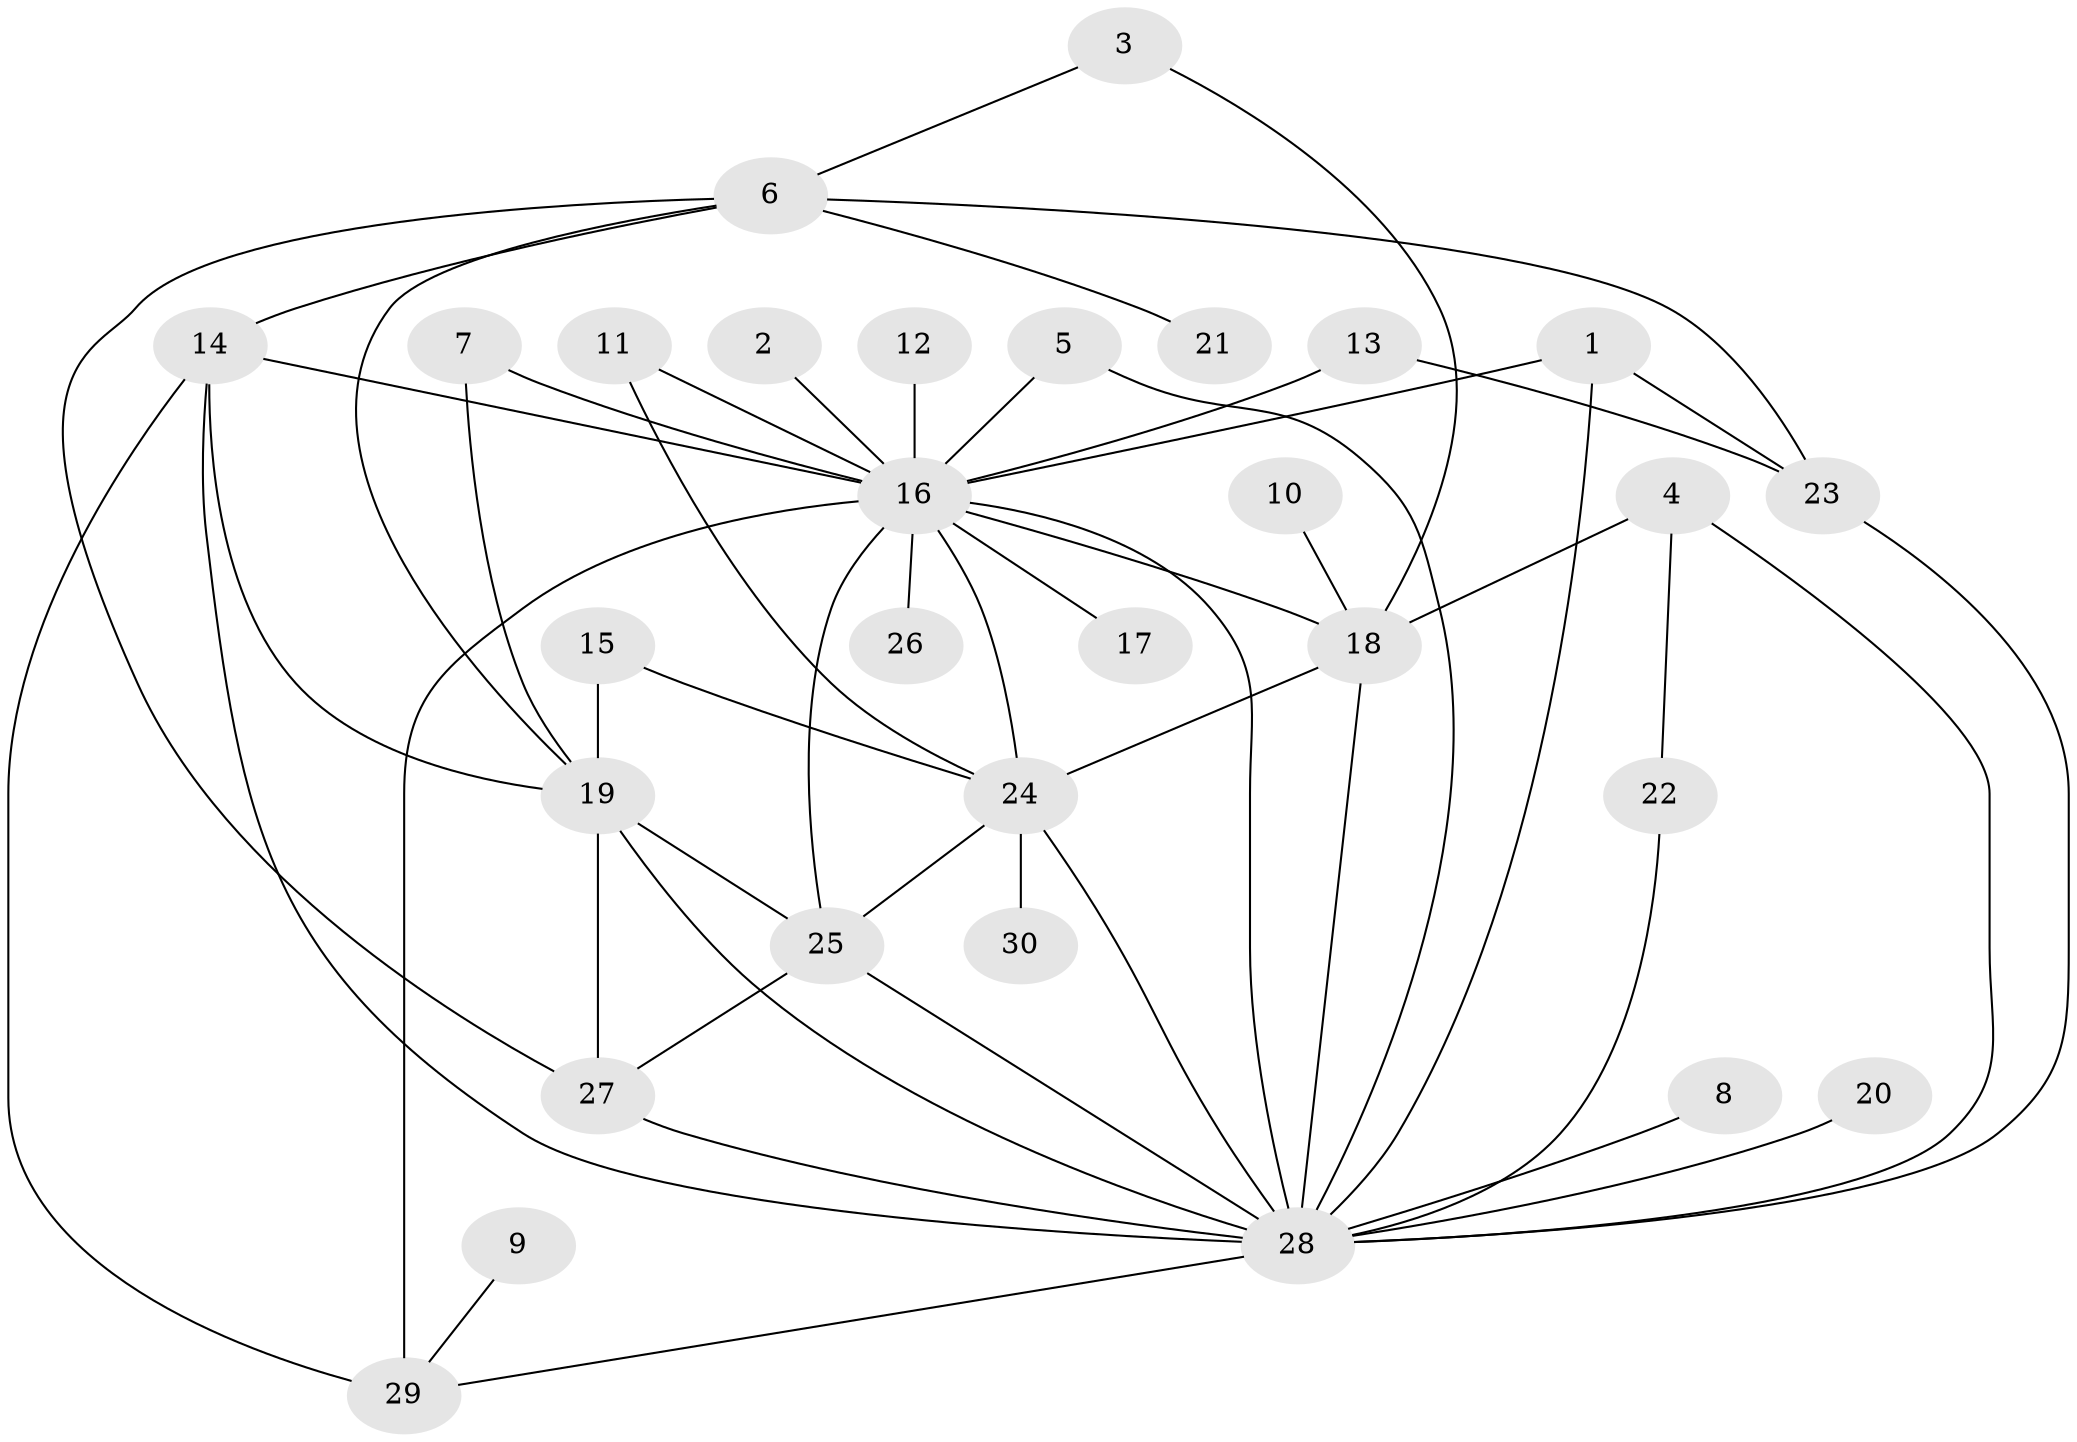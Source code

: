 // original degree distribution, {20: 0.01694915254237288, 11: 0.01694915254237288, 6: 0.05084745762711865, 18: 0.01694915254237288, 3: 0.15254237288135594, 2: 0.2542372881355932, 8: 0.01694915254237288, 4: 0.06779661016949153, 5: 0.05084745762711865, 1: 0.3559322033898305}
// Generated by graph-tools (version 1.1) at 2025/49/03/09/25 03:49:54]
// undirected, 30 vertices, 54 edges
graph export_dot {
graph [start="1"]
  node [color=gray90,style=filled];
  1;
  2;
  3;
  4;
  5;
  6;
  7;
  8;
  9;
  10;
  11;
  12;
  13;
  14;
  15;
  16;
  17;
  18;
  19;
  20;
  21;
  22;
  23;
  24;
  25;
  26;
  27;
  28;
  29;
  30;
  1 -- 16 [weight=1.0];
  1 -- 23 [weight=1.0];
  1 -- 28 [weight=1.0];
  2 -- 16 [weight=1.0];
  3 -- 6 [weight=1.0];
  3 -- 18 [weight=1.0];
  4 -- 18 [weight=1.0];
  4 -- 22 [weight=1.0];
  4 -- 28 [weight=1.0];
  5 -- 16 [weight=1.0];
  5 -- 28 [weight=1.0];
  6 -- 14 [weight=1.0];
  6 -- 19 [weight=1.0];
  6 -- 21 [weight=1.0];
  6 -- 23 [weight=1.0];
  6 -- 27 [weight=1.0];
  7 -- 16 [weight=1.0];
  7 -- 19 [weight=1.0];
  8 -- 28 [weight=1.0];
  9 -- 29 [weight=1.0];
  10 -- 18 [weight=1.0];
  11 -- 16 [weight=1.0];
  11 -- 24 [weight=1.0];
  12 -- 16 [weight=1.0];
  13 -- 16 [weight=1.0];
  13 -- 23 [weight=1.0];
  14 -- 16 [weight=1.0];
  14 -- 19 [weight=1.0];
  14 -- 28 [weight=1.0];
  14 -- 29 [weight=1.0];
  15 -- 19 [weight=1.0];
  15 -- 24 [weight=1.0];
  16 -- 17 [weight=1.0];
  16 -- 18 [weight=1.0];
  16 -- 24 [weight=1.0];
  16 -- 25 [weight=1.0];
  16 -- 26 [weight=1.0];
  16 -- 28 [weight=2.0];
  16 -- 29 [weight=2.0];
  18 -- 24 [weight=2.0];
  18 -- 28 [weight=1.0];
  19 -- 25 [weight=1.0];
  19 -- 27 [weight=1.0];
  19 -- 28 [weight=1.0];
  20 -- 28 [weight=1.0];
  22 -- 28 [weight=1.0];
  23 -- 28 [weight=1.0];
  24 -- 25 [weight=1.0];
  24 -- 28 [weight=1.0];
  24 -- 30 [weight=1.0];
  25 -- 27 [weight=1.0];
  25 -- 28 [weight=1.0];
  27 -- 28 [weight=1.0];
  28 -- 29 [weight=1.0];
}
